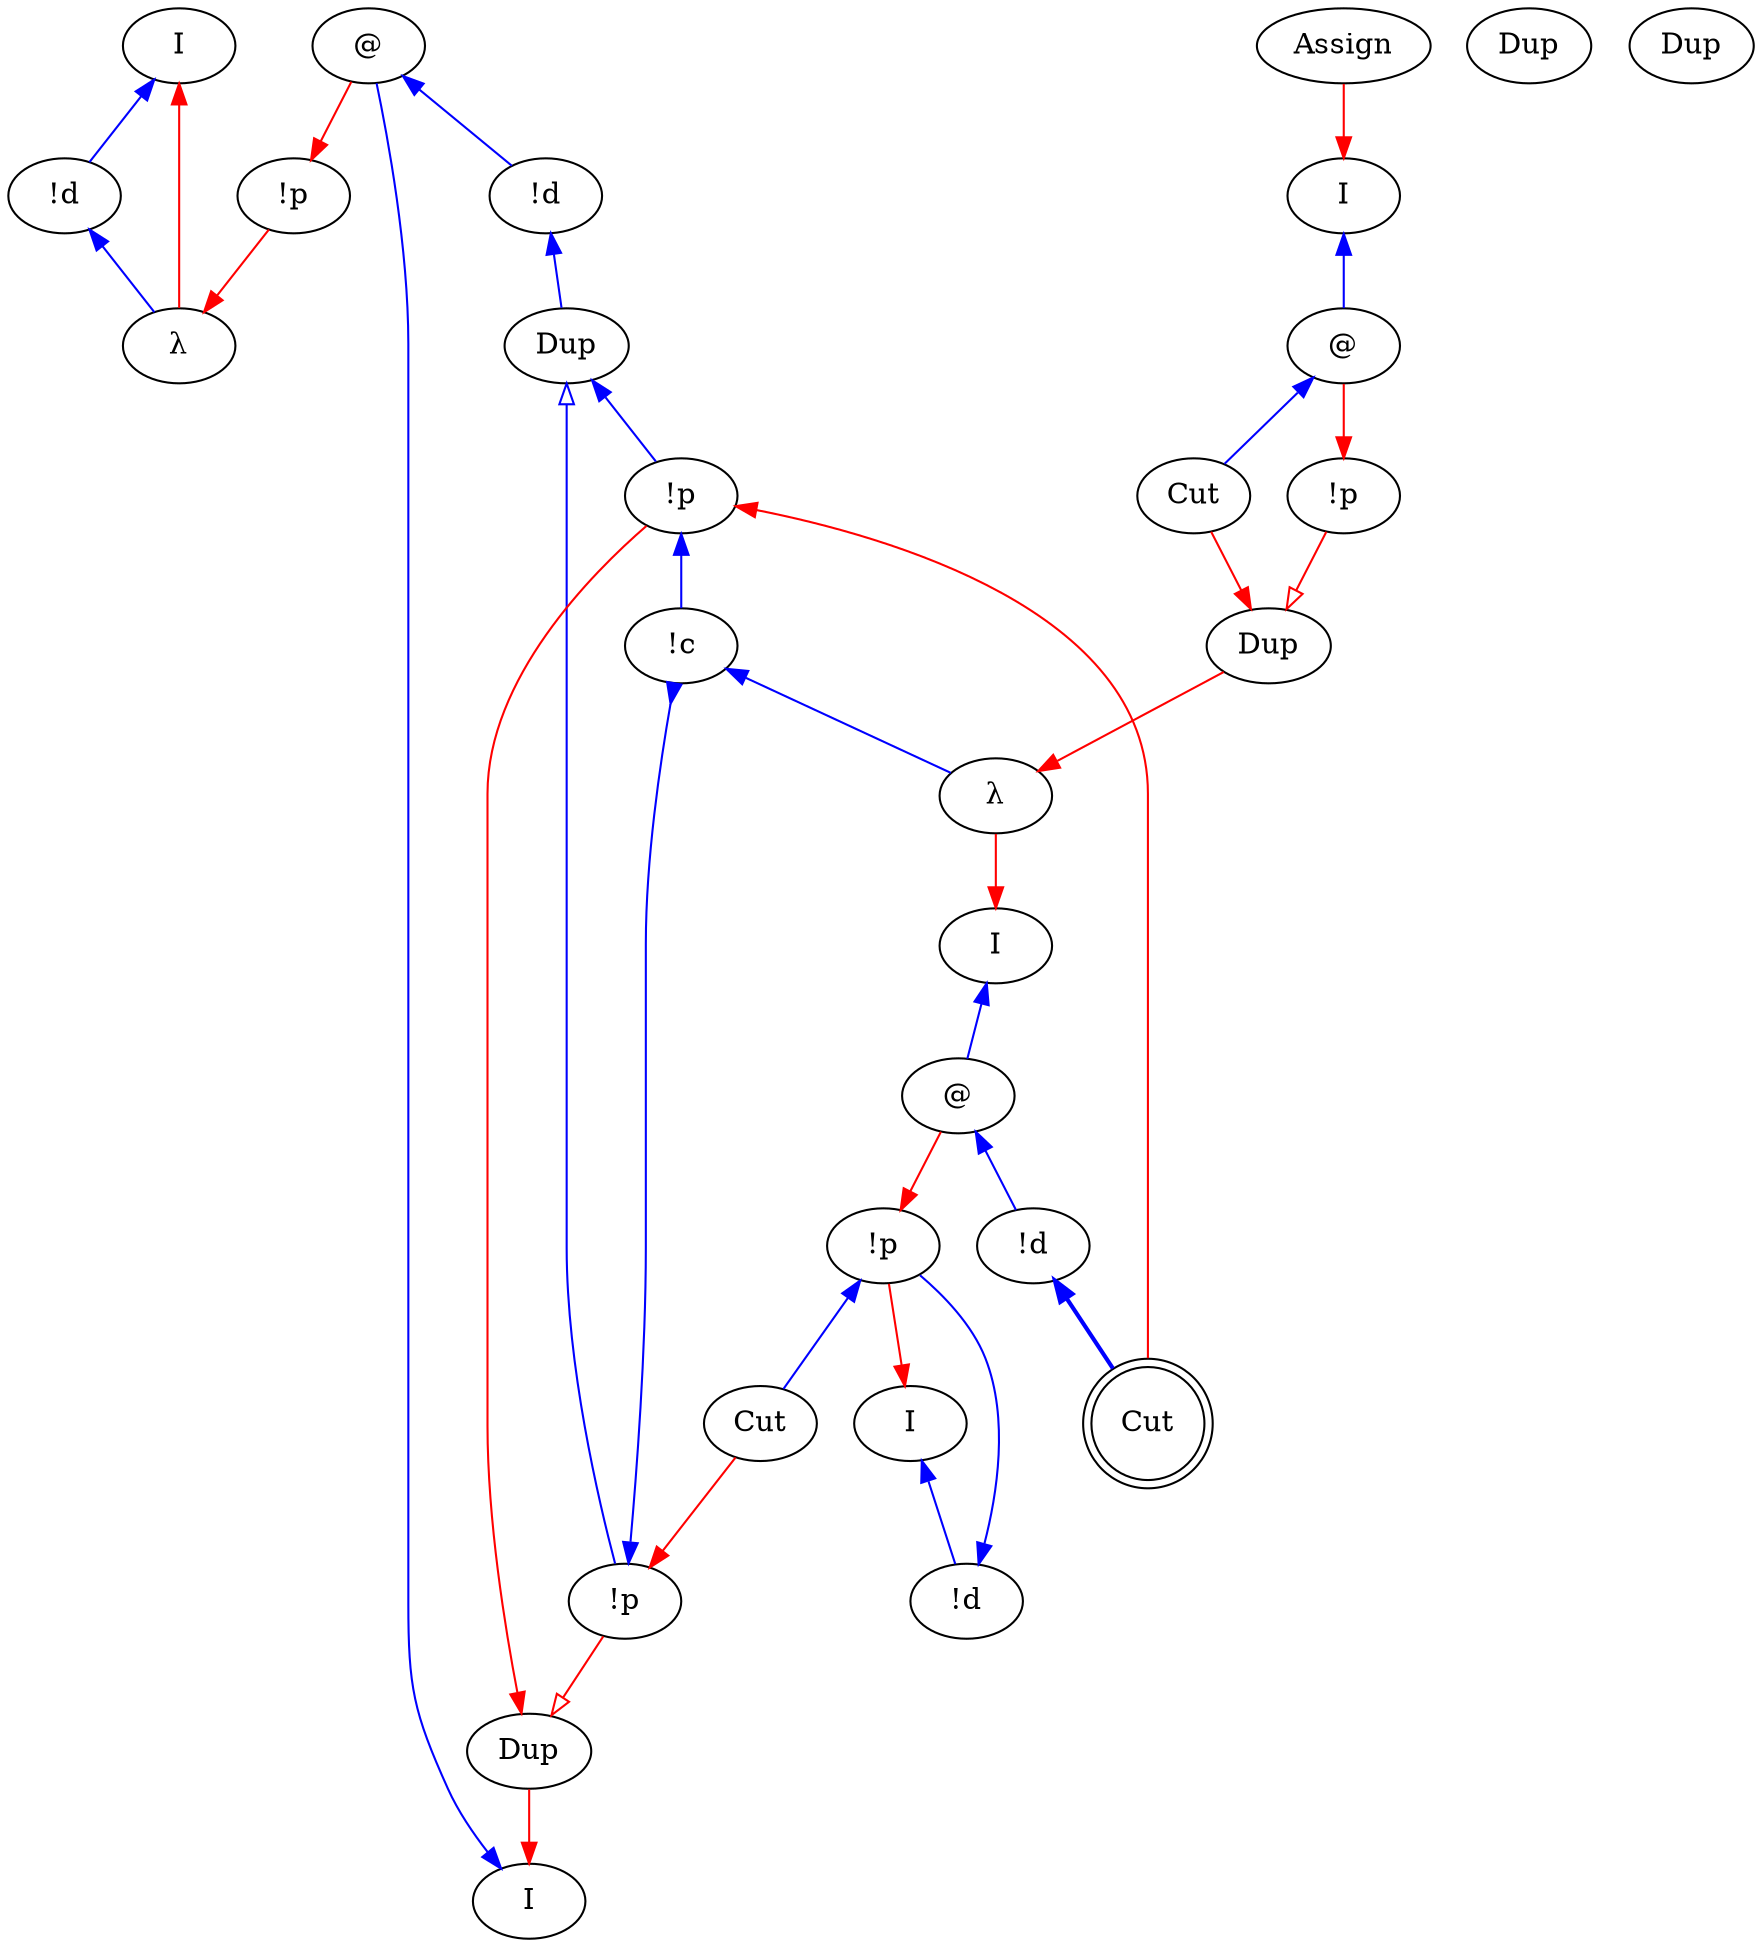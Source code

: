 digraph {
rankdir="TB"
"I0" [label="I"]
"!d1" [label="!d"]
"λ2" [label="λ"]
"!p3" [label="!p"]
"I4" [label="I"]
"@5" [label="@"]
"!d6" [label="!d"]
"I7" [label="I"]
"!d8" [label="!d"]
"!p9" [label="!p"]
"I10" [label="I"]
"@11" [label="@"]
"!d12" [label="!d"]
"λ13" [label="λ"]
"I14" [label="I"]
"@15" [label="@"]
"Assign16" [label="Assign"]
"Dup17" [label="Dup"]
"Dup18" [label="Dup"]
"Cut19" [label="Cut"]
"!p20" [label="!p"]
"Dup21" [label="Dup"]
"Dup22" [label="Dup"]
"Dup23" [label="Dup"]
"!p24" [label="!p"]
"!p25" [label="!p"]
"Cut26" [label="Cut",shape=doublecircle]
"Cut27" [label="Cut"]
"!c28" [label="!c"]
"!p24" -> "!c28"[color=blue,weight=1,tooltip="h110",arrowtail=normal,arrowhead=none,dir=both]
"!p25" -> "!c28"[color=blue,weight=1,tooltip="h116",arrowtail=normal,arrowhead=inv,dir=both]
"!c28" -> "λ13"[color=blue,weight=1,tooltip="h34",arrowtail=normal,arrowhead=none,dir=both]
"Dup23" -> "!p24"[color=blue,weight=1,tooltip="hf107",arrowtail=normal,arrowhead=none,dir=both]
"Dup23" -> "!p25"[color=blue,weight=1,tooltip="hf113",arrowtail=onormal,arrowhead=none,dir=both]
"!d6" -> "Dup23"[color=blue,weight=1,tooltip="hf65",arrowtail=normal,arrowhead=none,dir=both]
"!d1" -> "λ2"[color=blue,weight=1,tooltip="i81",arrowtail=normal,arrowhead=none,dir=both]
"I0" -> "!d1"[color=blue,weight=1,tooltip="iret84",arrowtail=normal,arrowhead=none,dir=both]
"I14" -> "@15"[color=blue,weight=1,tooltip="lret19",arrowtail=normal,arrowhead=none,dir=both]
"I10" -> "@11"[color=blue,weight=1,tooltip="lret53",arrowtail=normal,arrowhead=none,dir=both]
"I4" -> "@5"[color=blue,weight=1,tooltip="lret75",arrowtail=normal,arrowhead=none,dir=both]
"@15" -> "Cut19"[color=blue,weight=1,tooltip="lval14",arrowtail=normal,arrowhead=none,dir=both]
"@11" -> "!d12"[color=blue,weight=1,tooltip="lval48",arrowtail=normal,arrowhead=none,dir=both]
"@5" -> "!d6"[color=blue,weight=1,tooltip="lval70",arrowtail=normal,arrowhead=none,dir=both]
"Cut26" -> "!p24"[color=red,weight=2,tooltip="newrret111",arrowhead=normal,arrowtail=none,dir=both]
"Cut27" -> "!p25"[color=red,weight=2,tooltip="newrret117",arrowhead=normal,arrowtail=none,dir=both]
"@15" -> "!p20"[color=red,weight=2,tooltip="newrret18",arrowhead=normal,arrowtail=none,dir=both]
"@11" -> "!p9"[color=red,weight=2,tooltip="newrret52",arrowhead=normal,arrowtail=none,dir=both]
"@5" -> "!p3"[color=red,weight=2,tooltip="newrret74",arrowhead=normal,arrowtail=none,dir=both]
"!p24" -> "Dup22"[color=red,weight=2,tooltip="newrretf108",arrowhead=normal,arrowtail=none,dir=both]
"!p25" -> "Dup22"[color=red,weight=2,tooltip="newrretf114",arrowhead=onormal,arrowtail=none,dir=both]
"Dup18" -> "λ13"[color=red,weight=2,tooltip="newrretf31",arrowhead=normal,arrowtail=none,dir=both]
"!p9" -> "I7"[color=red,weight=2,tooltip="newrretf57",arrowhead=normal,arrowtail=none,dir=both]
"Dup22" -> "I4"[color=red,weight=2,tooltip="newrretf66",arrowhead=normal,arrowtail=none,dir=both]
"!p3" -> "λ2"[color=red,weight=2,tooltip="newrretf78",arrowhead=normal,arrowtail=none,dir=both]
"Cut19" -> "Dup18"[color=red,weight=2,tooltip="newrretf87",arrowhead=normal,arrowtail=none,dir=both]
"!p20" -> "Dup18"[color=red,weight=2,tooltip="newrretf91",arrowhead=onormal,arrowtail=none,dir=both]
"λ13" -> "I10"[color=red,weight=2,tooltip="ret42",arrowhead=normal,arrowtail=none,dir=both]
"Assign16" -> "I14"[color=red,weight=2,tooltip="ret8",arrowhead=normal,arrowtail=none,dir=both]
"λ2" -> "I0"[color=red,weight=2,tooltip="ret82",arrowhead=normal,arrowtail=none,dir=both]
"!d12" -> "Cut26"[color=blue,weight=1,tooltip="yA43",arrowtail=normal,arrowhead=none,penwidth=2,dir=both]
"!p9" -> "Cut27"[color=blue,weight=1,tooltip="yB44",arrowtail=normal,arrowhead=none,dir=both]
"!d8" -> "!p9"[color=blue,weight=1,tooltip="yBf56",arrowtail=normal,arrowhead=none,dir=both]
"I7" -> "!d8"[color=blue,weight=1,tooltip="yret60",arrowtail=normal,arrowhead=none,dir=both]
}
